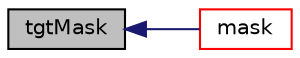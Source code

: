 digraph "tgtMask"
{
  bgcolor="transparent";
  edge [fontname="Helvetica",fontsize="10",labelfontname="Helvetica",labelfontsize="10"];
  node [fontname="Helvetica",fontsize="10",shape=record];
  rankdir="LR";
  Node1 [label="tgtMask",height=0.2,width=0.4,color="black", fillcolor="grey75", style="filled", fontcolor="black"];
  Node1 -> Node2 [dir="back",color="midnightblue",fontsize="10",style="solid",fontname="Helvetica"];
  Node2 [label="mask",height=0.2,width=0.4,color="red",URL="$a00471.html#a1e5b47cefdaa80e24f92c78c104bba8b",tooltip="Mask field where 1 = overlap, 0 = no-overlap. "];
}
